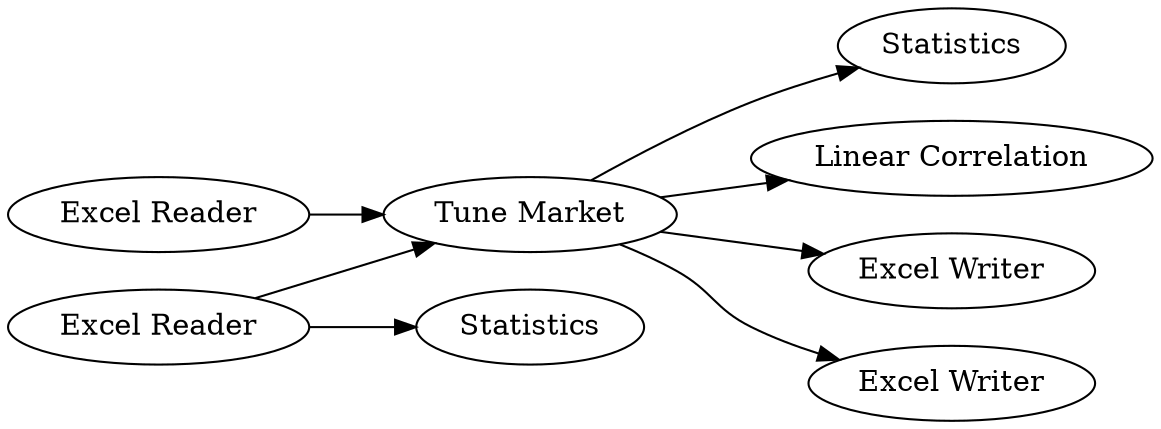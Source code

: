 digraph {
	61 [label="Tune Market"]
	63 [label=Statistics]
	64 [label=Statistics]
	128 [label="Excel Reader"]
	129 [label="Excel Reader"]
	130 [label="Linear Correlation"]
	131 [label="Excel Writer"]
	132 [label="Excel Writer"]
	61 -> 64
	61 -> 130
	61 -> 132
	61 -> 131
	128 -> 61
	129 -> 63
	129 -> 61
	rankdir=LR
}
